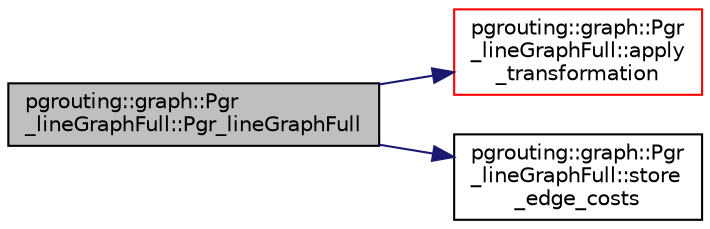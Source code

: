 digraph "pgrouting::graph::Pgr_lineGraphFull::Pgr_lineGraphFull"
{
  edge [fontname="Helvetica",fontsize="10",labelfontname="Helvetica",labelfontsize="10"];
  node [fontname="Helvetica",fontsize="10",shape=record];
  rankdir="LR";
  Node2 [label="pgrouting::graph::Pgr\l_lineGraphFull::Pgr_lineGraphFull",height=0.2,width=0.4,color="black", fillcolor="grey75", style="filled", fontcolor="black"];
  Node2 -> Node3 [color="midnightblue",fontsize="10",style="solid",fontname="Helvetica"];
  Node3 [label="pgrouting::graph::Pgr\l_lineGraphFull::apply\l_transformation",height=0.2,width=0.4,color="red", fillcolor="white", style="filled",URL="$classpgrouting_1_1graph_1_1Pgr__lineGraphFull.html#ae03853a505783f37f22636ea3e97b4f3"];
  Node2 -> Node10 [color="midnightblue",fontsize="10",style="solid",fontname="Helvetica"];
  Node10 [label="pgrouting::graph::Pgr\l_lineGraphFull::store\l_edge_costs",height=0.2,width=0.4,color="black", fillcolor="white", style="filled",URL="$classpgrouting_1_1graph_1_1Pgr__lineGraphFull.html#a996c6772c7493fcd687c36b537d37fa0"];
}
